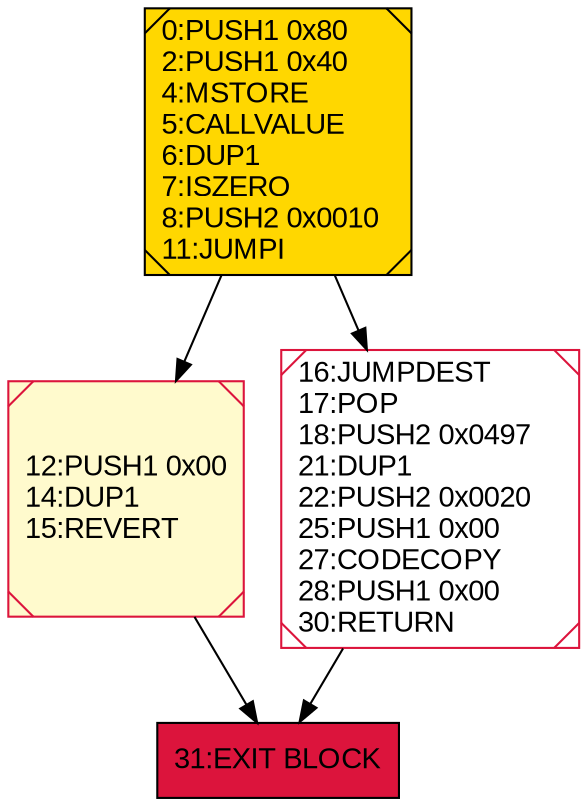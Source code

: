 digraph G {
	node [color=black fillcolor=white fontcolor=black fontname=arial shape=box style=filled]
	bgcolor=transparent
	rankdir=UD
	0 [label="0:PUSH1 0x80\l2:PUSH1 0x40\l4:MSTORE\l5:CALLVALUE\l6:DUP1\l7:ISZERO\l8:PUSH2 0x0010\l11:JUMPI\l" fillcolor=gold shape=Msquare]
	12 [label="12:PUSH1 0x00\l14:DUP1\l15:REVERT\l" color=crimson fillcolor=lemonchiffon shape=Msquare]
	16 [label="16:JUMPDEST\l17:POP\l18:PUSH2 0x0497\l21:DUP1\l22:PUSH2 0x0020\l25:PUSH1 0x00\l27:CODECOPY\l28:PUSH1 0x00\l30:RETURN\l" color=crimson shape=Msquare]
	31 [label="31:EXIT BLOCK\l" fillcolor=crimson]
	0 -> 16
	0 -> 12
	12 -> 31
	16 -> 31
}
